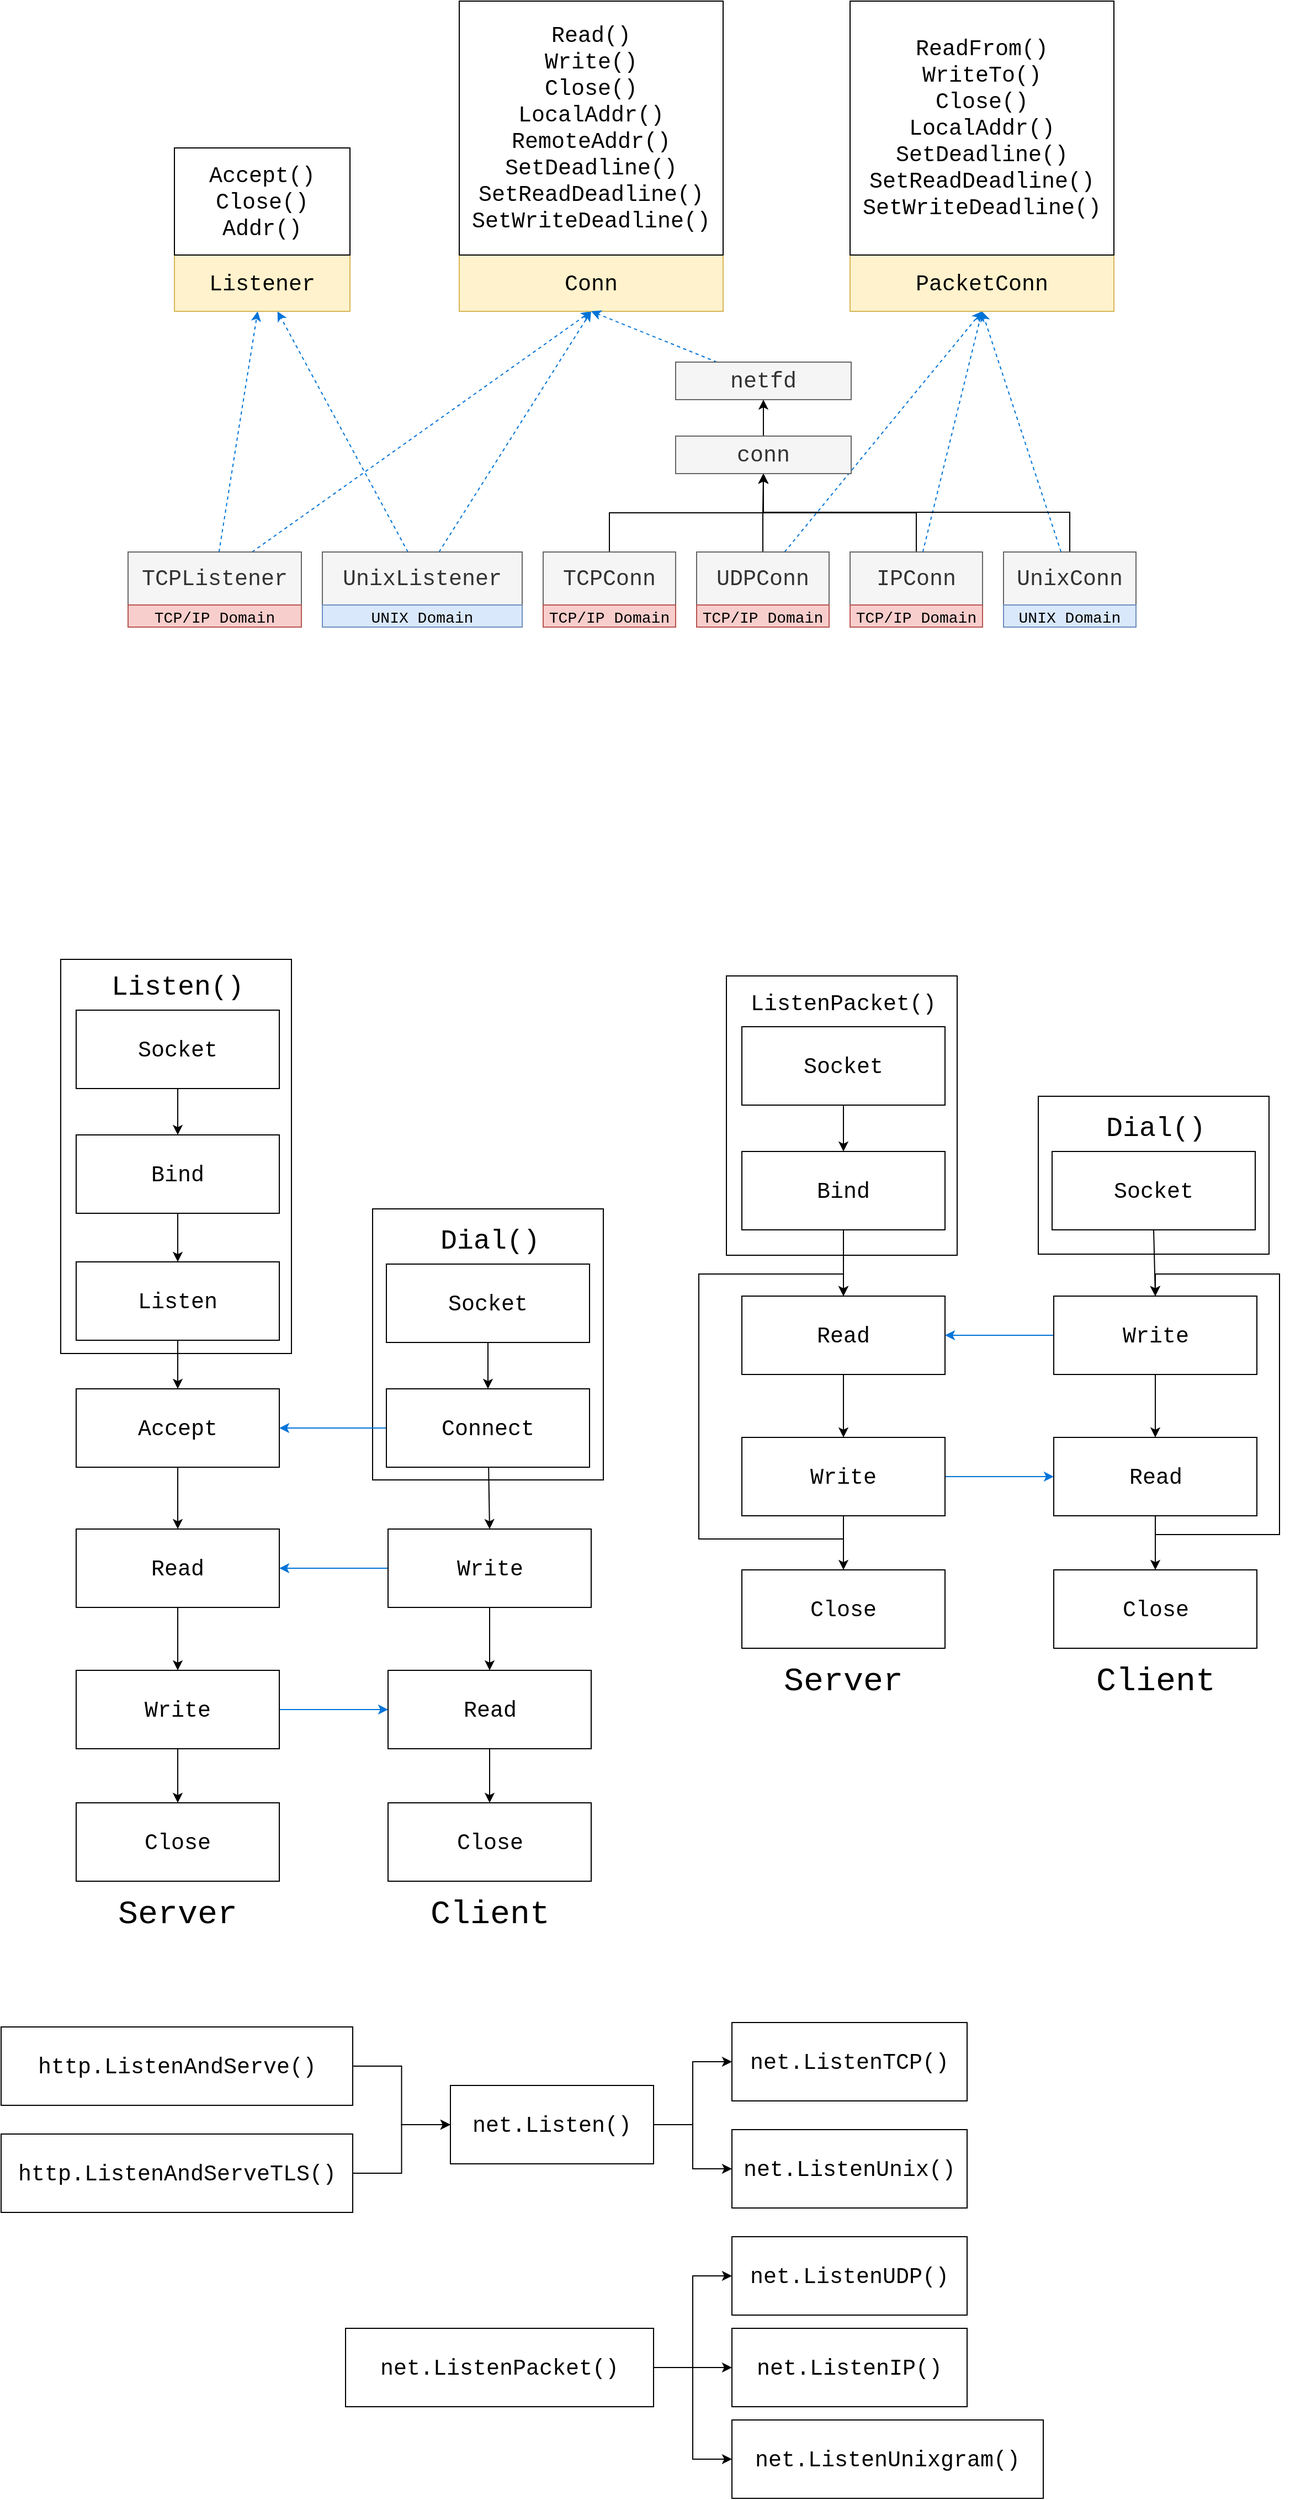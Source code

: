 <mxfile version="14.4.3" type="device"><diagram id="mGm_F8jDpWaIAGKRUgQ8" name="第 1 页"><mxGraphModel dx="1701" dy="940" grid="0" gridSize="10" guides="1" tooltips="1" connect="1" arrows="1" fold="1" page="0" pageScale="1" pageWidth="827" pageHeight="1169" math="0" shadow="0"><root><mxCell id="0"/><mxCell id="1" parent="0"/><mxCell id="R7hDi7ry4vougAEyibQs-56" value="" style="rounded=0;whiteSpace=wrap;html=1;fontFamily=Courier New;fontSize=20;" parent="1" vertex="1"><mxGeometry x="74.5" y="1251" width="209" height="245.5" as="geometry"/></mxCell><mxCell id="R7hDi7ry4vougAEyibQs-55" value="" style="rounded=0;whiteSpace=wrap;html=1;fontFamily=Courier New;fontSize=20;" parent="1" vertex="1"><mxGeometry x="-208" y="1025" width="209" height="357" as="geometry"/></mxCell><mxCell id="cowZSJXzpynsN2g3wQrK-11" style="edgeStyle=orthogonalEdgeStyle;rounded=0;orthogonalLoop=1;jettySize=auto;html=1;entryX=0.5;entryY=1;entryDx=0;entryDy=0;" edge="1" parent="1" source="R7hDi7ry4vougAEyibQs-1" target="R7hDi7ry4vougAEyibQs-9"><mxGeometry relative="1" as="geometry"/></mxCell><mxCell id="R7hDi7ry4vougAEyibQs-1" value="TCPConn" style="rounded=0;whiteSpace=wrap;html=1;fontFamily=Courier New;fontSize=20;fillColor=#f5f5f5;strokeColor=#666666;fontColor=#333333;" parent="1" vertex="1"><mxGeometry x="229" y="656" width="120" height="48" as="geometry"/></mxCell><mxCell id="R7hDi7ry4vougAEyibQs-23" style="rounded=0;orthogonalLoop=1;jettySize=auto;html=1;entryX=0.5;entryY=1;entryDx=0;entryDy=0;dashed=1;fontFamily=Courier New;fontSize=20;strokeColor=#0074D9;" parent="1" source="R7hDi7ry4vougAEyibQs-3" target="R7hDi7ry4vougAEyibQs-22" edge="1"><mxGeometry relative="1" as="geometry"/></mxCell><mxCell id="cowZSJXzpynsN2g3wQrK-10" style="edgeStyle=orthogonalEdgeStyle;rounded=0;orthogonalLoop=1;jettySize=auto;html=1;entryX=0.5;entryY=1;entryDx=0;entryDy=0;" edge="1" parent="1" source="R7hDi7ry4vougAEyibQs-3" target="R7hDi7ry4vougAEyibQs-9"><mxGeometry relative="1" as="geometry"/></mxCell><mxCell id="R7hDi7ry4vougAEyibQs-3" value="UDPConn" style="rounded=0;whiteSpace=wrap;html=1;fontFamily=Courier New;fontSize=20;fillColor=#f5f5f5;strokeColor=#666666;fontColor=#333333;" parent="1" vertex="1"><mxGeometry x="368" y="656" width="120" height="48" as="geometry"/></mxCell><mxCell id="R7hDi7ry4vougAEyibQs-24" style="rounded=0;orthogonalLoop=1;jettySize=auto;html=1;entryX=0.5;entryY=1;entryDx=0;entryDy=0;dashed=1;fontFamily=Courier New;fontSize=20;strokeColor=#0074D9;" parent="1" source="R7hDi7ry4vougAEyibQs-4" target="R7hDi7ry4vougAEyibQs-22" edge="1"><mxGeometry relative="1" as="geometry"/></mxCell><mxCell id="cowZSJXzpynsN2g3wQrK-12" style="edgeStyle=orthogonalEdgeStyle;rounded=0;orthogonalLoop=1;jettySize=auto;html=1;entryX=0.5;entryY=1;entryDx=0;entryDy=0;" edge="1" parent="1" source="R7hDi7ry4vougAEyibQs-4" target="R7hDi7ry4vougAEyibQs-9"><mxGeometry relative="1" as="geometry"/></mxCell><mxCell id="R7hDi7ry4vougAEyibQs-4" value="IPConn" style="rounded=0;whiteSpace=wrap;html=1;fontFamily=Courier New;fontSize=20;fillColor=#f5f5f5;strokeColor=#666666;fontColor=#333333;" parent="1" vertex="1"><mxGeometry x="507" y="656" width="120" height="48" as="geometry"/></mxCell><mxCell id="R7hDi7ry4vougAEyibQs-25" style="rounded=0;orthogonalLoop=1;jettySize=auto;html=1;entryX=0.5;entryY=1;entryDx=0;entryDy=0;dashed=1;fontFamily=Courier New;fontSize=20;strokeColor=#0074D9;" parent="1" source="R7hDi7ry4vougAEyibQs-5" target="R7hDi7ry4vougAEyibQs-22" edge="1"><mxGeometry relative="1" as="geometry"/></mxCell><mxCell id="cowZSJXzpynsN2g3wQrK-13" style="edgeStyle=orthogonalEdgeStyle;rounded=0;orthogonalLoop=1;jettySize=auto;html=1;entryX=0.5;entryY=1;entryDx=0;entryDy=0;" edge="1" parent="1" source="R7hDi7ry4vougAEyibQs-5" target="R7hDi7ry4vougAEyibQs-9"><mxGeometry relative="1" as="geometry"><Array as="points"><mxPoint x="706" y="620"/><mxPoint x="429" y="620"/></Array></mxGeometry></mxCell><mxCell id="R7hDi7ry4vougAEyibQs-5" value="UnixConn" style="rounded=0;whiteSpace=wrap;html=1;fontFamily=Courier New;fontSize=20;fillColor=#f5f5f5;strokeColor=#666666;fontColor=#333333;" parent="1" vertex="1"><mxGeometry x="646" y="656" width="120" height="48" as="geometry"/></mxCell><mxCell id="R7hDi7ry4vougAEyibQs-17" style="rounded=0;orthogonalLoop=1;jettySize=auto;html=1;dashed=1;fontFamily=Courier New;fontSize=20;strokeColor=#0074D9;" parent="1" source="R7hDi7ry4vougAEyibQs-7" target="R7hDi7ry4vougAEyibQs-15" edge="1"><mxGeometry relative="1" as="geometry"/></mxCell><mxCell id="R7hDi7ry4vougAEyibQs-20" style="rounded=0;orthogonalLoop=1;jettySize=auto;html=1;entryX=0.5;entryY=1;entryDx=0;entryDy=0;dashed=1;fontFamily=Courier New;fontSize=20;strokeColor=#0074D9;" parent="1" source="R7hDi7ry4vougAEyibQs-7" target="R7hDi7ry4vougAEyibQs-18" edge="1"><mxGeometry relative="1" as="geometry"/></mxCell><mxCell id="R7hDi7ry4vougAEyibQs-7" value="UnixListener" style="rounded=0;whiteSpace=wrap;html=1;fontFamily=Courier New;fontSize=20;fillColor=#f5f5f5;strokeColor=#666666;fontColor=#333333;" parent="1" vertex="1"><mxGeometry x="29" y="656" width="181" height="48" as="geometry"/></mxCell><mxCell id="R7hDi7ry4vougAEyibQs-16" style="rounded=0;orthogonalLoop=1;jettySize=auto;html=1;fontFamily=Courier New;fontSize=20;dashed=1;strokeColor=#0074D9;" parent="1" source="R7hDi7ry4vougAEyibQs-8" target="R7hDi7ry4vougAEyibQs-15" edge="1"><mxGeometry relative="1" as="geometry"/></mxCell><mxCell id="R7hDi7ry4vougAEyibQs-19" style="rounded=0;orthogonalLoop=1;jettySize=auto;html=1;entryX=0.5;entryY=1;entryDx=0;entryDy=0;dashed=1;fontFamily=Courier New;fontSize=20;strokeColor=#0074D9;" parent="1" source="R7hDi7ry4vougAEyibQs-8" target="R7hDi7ry4vougAEyibQs-18" edge="1"><mxGeometry relative="1" as="geometry"/></mxCell><mxCell id="R7hDi7ry4vougAEyibQs-8" value="TCPListener" style="rounded=0;whiteSpace=wrap;html=1;fontFamily=Courier New;fontSize=20;fillColor=#f5f5f5;strokeColor=#666666;fontColor=#333333;" parent="1" vertex="1"><mxGeometry x="-147" y="656" width="157" height="48" as="geometry"/></mxCell><mxCell id="cowZSJXzpynsN2g3wQrK-16" style="edgeStyle=orthogonalEdgeStyle;rounded=0;orthogonalLoop=1;jettySize=auto;html=1;" edge="1" parent="1" source="R7hDi7ry4vougAEyibQs-9" target="cowZSJXzpynsN2g3wQrK-14"><mxGeometry relative="1" as="geometry"/></mxCell><mxCell id="R7hDi7ry4vougAEyibQs-9" value="conn" style="rounded=0;whiteSpace=wrap;html=1;fontFamily=Courier New;fontSize=20;fillColor=#f5f5f5;strokeColor=#666666;fontColor=#333333;" parent="1" vertex="1"><mxGeometry x="349" y="551" width="159" height="34" as="geometry"/></mxCell><mxCell id="R7hDi7ry4vougAEyibQs-15" value="Listener" style="rounded=0;whiteSpace=wrap;html=1;fontFamily=Courier New;fontSize=20;fillColor=#fff2cc;strokeColor=#d6b656;" parent="1" vertex="1"><mxGeometry x="-105" y="387" width="159" height="51" as="geometry"/></mxCell><mxCell id="R7hDi7ry4vougAEyibQs-18" value="Conn" style="rounded=0;whiteSpace=wrap;html=1;fontFamily=Courier New;fontSize=20;fillColor=#fff2cc;strokeColor=#d6b656;" parent="1" vertex="1"><mxGeometry x="153" y="387" width="239" height="51" as="geometry"/></mxCell><mxCell id="R7hDi7ry4vougAEyibQs-22" value="PacketConn" style="rounded=0;whiteSpace=wrap;html=1;fontFamily=Courier New;fontSize=20;fillColor=#fff2cc;strokeColor=#d6b656;" parent="1" vertex="1"><mxGeometry x="507" y="387" width="239" height="51" as="geometry"/></mxCell><mxCell id="R7hDi7ry4vougAEyibQs-27" value="&lt;blockquote style=&quot;margin: 0 0 0 40px ; border: none ; padding: 0px&quot;&gt;&lt;/blockquote&gt;&lt;span&gt;Accept()&lt;/span&gt;&lt;br&gt;&lt;blockquote style=&quot;margin: 0 0 0 40px ; border: none ; padding: 0px&quot;&gt;&lt;/blockquote&gt;&lt;span&gt;Close()&lt;/span&gt;&lt;br&gt;Addr()" style="rounded=0;whiteSpace=wrap;html=1;fontFamily=Courier New;fontSize=20;align=center;" parent="1" vertex="1"><mxGeometry x="-105" y="290" width="159" height="97" as="geometry"/></mxCell><mxCell id="R7hDi7ry4vougAEyibQs-28" value="Read()&lt;br&gt;Write()&lt;br&gt;Close()&lt;br&gt;LocalAddr()&lt;br&gt;RemoteAddr()&lt;br&gt;SetDeadline()&lt;br&gt;SetReadDeadline()&lt;br&gt;SetWriteDeadline()&lt;br&gt;&lt;blockquote style=&quot;margin: 0 0 0 40px ; border: none ; padding: 0px&quot;&gt;&lt;/blockquote&gt;" style="rounded=0;whiteSpace=wrap;html=1;fontFamily=Courier New;fontSize=20;align=center;" parent="1" vertex="1"><mxGeometry x="153" y="157" width="239" height="230" as="geometry"/></mxCell><mxCell id="R7hDi7ry4vougAEyibQs-29" value="ReadFrom()&lt;br&gt;WriteTo()&lt;br&gt;Close()&lt;br&gt;LocalAddr()&lt;br&gt;SetDeadline()&lt;br&gt;SetReadDeadline()&lt;br&gt;SetWriteDeadline()&lt;br&gt;&lt;blockquote style=&quot;margin: 0 0 0 40px ; border: none ; padding: 0px&quot;&gt;&lt;/blockquote&gt;" style="rounded=0;whiteSpace=wrap;html=1;fontFamily=Courier New;fontSize=20;align=center;" parent="1" vertex="1"><mxGeometry x="507" y="157" width="239" height="230" as="geometry"/></mxCell><mxCell id="R7hDi7ry4vougAEyibQs-35" style="edgeStyle=none;rounded=0;orthogonalLoop=1;jettySize=auto;html=1;entryX=0.5;entryY=0;entryDx=0;entryDy=0;fontFamily=Courier New;fontSize=20;" parent="1" source="R7hDi7ry4vougAEyibQs-30" target="R7hDi7ry4vougAEyibQs-31" edge="1"><mxGeometry relative="1" as="geometry"/></mxCell><mxCell id="R7hDi7ry4vougAEyibQs-30" value="Socket" style="rounded=0;whiteSpace=wrap;html=1;fontFamily=Courier New;fontSize=20;" parent="1" vertex="1"><mxGeometry x="-194" y="1071" width="184" height="71" as="geometry"/></mxCell><mxCell id="R7hDi7ry4vougAEyibQs-36" style="edgeStyle=none;rounded=0;orthogonalLoop=1;jettySize=auto;html=1;entryX=0.5;entryY=0;entryDx=0;entryDy=0;strokeColor=#000000;fontFamily=Courier New;fontSize=20;" parent="1" source="R7hDi7ry4vougAEyibQs-31" target="R7hDi7ry4vougAEyibQs-32" edge="1"><mxGeometry relative="1" as="geometry"/></mxCell><mxCell id="R7hDi7ry4vougAEyibQs-31" value="Bind" style="rounded=0;whiteSpace=wrap;html=1;fontFamily=Courier New;fontSize=20;" parent="1" vertex="1"><mxGeometry x="-194" y="1184" width="184" height="71" as="geometry"/></mxCell><mxCell id="R7hDi7ry4vougAEyibQs-37" style="edgeStyle=none;rounded=0;orthogonalLoop=1;jettySize=auto;html=1;entryX=0.5;entryY=0;entryDx=0;entryDy=0;strokeColor=#000000;fontFamily=Courier New;fontSize=20;" parent="1" source="R7hDi7ry4vougAEyibQs-32" target="R7hDi7ry4vougAEyibQs-33" edge="1"><mxGeometry relative="1" as="geometry"/></mxCell><mxCell id="R7hDi7ry4vougAEyibQs-32" value="Listen" style="rounded=0;whiteSpace=wrap;html=1;fontFamily=Courier New;fontSize=20;" parent="1" vertex="1"><mxGeometry x="-194" y="1299" width="184" height="71" as="geometry"/></mxCell><mxCell id="R7hDi7ry4vougAEyibQs-38" style="edgeStyle=none;rounded=0;orthogonalLoop=1;jettySize=auto;html=1;strokeColor=#000000;fontFamily=Courier New;fontSize=20;" parent="1" source="R7hDi7ry4vougAEyibQs-33" target="R7hDi7ry4vougAEyibQs-34" edge="1"><mxGeometry relative="1" as="geometry"/></mxCell><mxCell id="R7hDi7ry4vougAEyibQs-33" value="Accept" style="rounded=0;whiteSpace=wrap;html=1;fontFamily=Courier New;fontSize=20;" parent="1" vertex="1"><mxGeometry x="-194" y="1414" width="184" height="71" as="geometry"/></mxCell><mxCell id="R7hDi7ry4vougAEyibQs-40" style="edgeStyle=none;rounded=0;orthogonalLoop=1;jettySize=auto;html=1;entryX=0.5;entryY=0;entryDx=0;entryDy=0;strokeColor=#000000;fontFamily=Courier New;fontSize=20;" parent="1" source="R7hDi7ry4vougAEyibQs-34" target="R7hDi7ry4vougAEyibQs-39" edge="1"><mxGeometry relative="1" as="geometry"/></mxCell><mxCell id="R7hDi7ry4vougAEyibQs-34" value="Read" style="rounded=0;whiteSpace=wrap;html=1;fontFamily=Courier New;fontSize=20;" parent="1" vertex="1"><mxGeometry x="-194" y="1541" width="184" height="71" as="geometry"/></mxCell><mxCell id="R7hDi7ry4vougAEyibQs-46" style="edgeStyle=none;rounded=0;orthogonalLoop=1;jettySize=auto;html=1;strokeColor=#000000;fontFamily=Courier New;fontSize=20;" parent="1" source="R7hDi7ry4vougAEyibQs-39" target="R7hDi7ry4vougAEyibQs-41" edge="1"><mxGeometry relative="1" as="geometry"/></mxCell><mxCell id="R7hDi7ry4vougAEyibQs-50" style="edgeStyle=none;rounded=0;orthogonalLoop=1;jettySize=auto;html=1;fontFamily=Courier New;fontSize=20;strokeColor=#0074D9;" parent="1" source="R7hDi7ry4vougAEyibQs-39" target="R7hDi7ry4vougAEyibQs-49" edge="1"><mxGeometry relative="1" as="geometry"/></mxCell><mxCell id="R7hDi7ry4vougAEyibQs-39" value="Write" style="rounded=0;whiteSpace=wrap;html=1;fontFamily=Courier New;fontSize=20;" parent="1" vertex="1"><mxGeometry x="-194" y="1669" width="184" height="71" as="geometry"/></mxCell><mxCell id="R7hDi7ry4vougAEyibQs-41" value="Close" style="rounded=0;whiteSpace=wrap;html=1;fontFamily=Courier New;fontSize=20;" parent="1" vertex="1"><mxGeometry x="-194" y="1789" width="184" height="71" as="geometry"/></mxCell><mxCell id="R7hDi7ry4vougAEyibQs-44" style="edgeStyle=none;rounded=0;orthogonalLoop=1;jettySize=auto;html=1;entryX=0.5;entryY=0;entryDx=0;entryDy=0;strokeColor=#000000;fontFamily=Courier New;fontSize=20;" parent="1" source="R7hDi7ry4vougAEyibQs-42" target="R7hDi7ry4vougAEyibQs-43" edge="1"><mxGeometry relative="1" as="geometry"/></mxCell><mxCell id="R7hDi7ry4vougAEyibQs-42" value="Socket" style="rounded=0;whiteSpace=wrap;html=1;fontFamily=Courier New;fontSize=20;" parent="1" vertex="1"><mxGeometry x="87" y="1301" width="184" height="71" as="geometry"/></mxCell><mxCell id="R7hDi7ry4vougAEyibQs-45" style="edgeStyle=none;rounded=0;orthogonalLoop=1;jettySize=auto;html=1;entryX=1;entryY=0.5;entryDx=0;entryDy=0;fontFamily=Courier New;fontSize=20;strokeColor=#0074D9;" parent="1" source="R7hDi7ry4vougAEyibQs-43" target="R7hDi7ry4vougAEyibQs-33" edge="1"><mxGeometry relative="1" as="geometry"/></mxCell><mxCell id="R7hDi7ry4vougAEyibQs-51" style="edgeStyle=none;rounded=0;orthogonalLoop=1;jettySize=auto;html=1;entryX=0.5;entryY=0;entryDx=0;entryDy=0;strokeColor=#000000;fontFamily=Courier New;fontSize=20;" parent="1" source="R7hDi7ry4vougAEyibQs-43" target="R7hDi7ry4vougAEyibQs-47" edge="1"><mxGeometry relative="1" as="geometry"/></mxCell><mxCell id="R7hDi7ry4vougAEyibQs-43" value="Connect" style="rounded=0;whiteSpace=wrap;html=1;fontFamily=Courier New;fontSize=20;" parent="1" vertex="1"><mxGeometry x="87" y="1414" width="184" height="71" as="geometry"/></mxCell><mxCell id="R7hDi7ry4vougAEyibQs-48" style="edgeStyle=none;rounded=0;orthogonalLoop=1;jettySize=auto;html=1;entryX=1;entryY=0.5;entryDx=0;entryDy=0;fontFamily=Courier New;fontSize=20;strokeColor=#0074D9;" parent="1" source="R7hDi7ry4vougAEyibQs-47" target="R7hDi7ry4vougAEyibQs-34" edge="1"><mxGeometry relative="1" as="geometry"/></mxCell><mxCell id="R7hDi7ry4vougAEyibQs-52" style="edgeStyle=none;rounded=0;orthogonalLoop=1;jettySize=auto;html=1;strokeColor=#000000;fontFamily=Courier New;fontSize=20;" parent="1" source="R7hDi7ry4vougAEyibQs-47" target="R7hDi7ry4vougAEyibQs-49" edge="1"><mxGeometry relative="1" as="geometry"/></mxCell><mxCell id="R7hDi7ry4vougAEyibQs-47" value="Write" style="rounded=0;whiteSpace=wrap;html=1;fontFamily=Courier New;fontSize=20;" parent="1" vertex="1"><mxGeometry x="88.5" y="1541" width="184" height="71" as="geometry"/></mxCell><mxCell id="R7hDi7ry4vougAEyibQs-54" style="edgeStyle=none;rounded=0;orthogonalLoop=1;jettySize=auto;html=1;entryX=0.5;entryY=0;entryDx=0;entryDy=0;strokeColor=#000000;fontFamily=Courier New;fontSize=20;" parent="1" source="R7hDi7ry4vougAEyibQs-49" target="R7hDi7ry4vougAEyibQs-53" edge="1"><mxGeometry relative="1" as="geometry"/></mxCell><mxCell id="R7hDi7ry4vougAEyibQs-49" value="Read" style="rounded=0;whiteSpace=wrap;html=1;fontFamily=Courier New;fontSize=20;" parent="1" vertex="1"><mxGeometry x="88.5" y="1669" width="184" height="71" as="geometry"/></mxCell><mxCell id="R7hDi7ry4vougAEyibQs-53" value="Close" style="rounded=0;whiteSpace=wrap;html=1;fontFamily=Courier New;fontSize=20;" parent="1" vertex="1"><mxGeometry x="88.5" y="1789" width="184" height="71" as="geometry"/></mxCell><mxCell id="R7hDi7ry4vougAEyibQs-57" value="&lt;font style=&quot;font-size: 25px&quot;&gt;Listen()&lt;/font&gt;" style="text;html=1;strokeColor=none;fillColor=none;align=center;verticalAlign=middle;whiteSpace=wrap;rounded=0;fontFamily=Courier New;fontSize=20;" parent="1" vertex="1"><mxGeometry x="-122" y="1040" width="40" height="20" as="geometry"/></mxCell><mxCell id="R7hDi7ry4vougAEyibQs-58" value="&lt;font style=&quot;font-size: 25px&quot;&gt;Dial()&lt;/font&gt;" style="text;html=1;strokeColor=none;fillColor=none;align=center;verticalAlign=middle;whiteSpace=wrap;rounded=0;fontFamily=Courier New;fontSize=20;" parent="1" vertex="1"><mxGeometry x="160.5" y="1270" width="40" height="20" as="geometry"/></mxCell><mxCell id="R7hDi7ry4vougAEyibQs-59" value="&lt;font style=&quot;font-size: 30px&quot;&gt;Server&lt;/font&gt;" style="text;html=1;strokeColor=none;fillColor=none;align=center;verticalAlign=middle;whiteSpace=wrap;rounded=0;fontFamily=Courier New;fontSize=20;" parent="1" vertex="1"><mxGeometry x="-122" y="1879" width="40" height="20" as="geometry"/></mxCell><mxCell id="R7hDi7ry4vougAEyibQs-60" value="&lt;font style=&quot;font-size: 30px&quot;&gt;Client&lt;/font&gt;" style="text;html=1;strokeColor=none;fillColor=none;align=center;verticalAlign=middle;whiteSpace=wrap;rounded=0;fontFamily=Courier New;fontSize=20;" parent="1" vertex="1"><mxGeometry x="160.5" y="1879" width="40" height="20" as="geometry"/></mxCell><mxCell id="R7hDi7ry4vougAEyibQs-61" value="" style="rounded=0;whiteSpace=wrap;html=1;fontFamily=Courier New;fontSize=20;" parent="1" vertex="1"><mxGeometry x="677.5" y="1149" width="209" height="143" as="geometry"/></mxCell><mxCell id="R7hDi7ry4vougAEyibQs-62" value="" style="rounded=0;whiteSpace=wrap;html=1;fontFamily=Courier New;fontSize=20;" parent="1" vertex="1"><mxGeometry x="395" y="1040" width="209" height="253" as="geometry"/></mxCell><mxCell id="R7hDi7ry4vougAEyibQs-63" style="edgeStyle=none;rounded=0;orthogonalLoop=1;jettySize=auto;html=1;entryX=0.5;entryY=0;entryDx=0;entryDy=0;fontFamily=Courier New;fontSize=20;" parent="1" source="R7hDi7ry4vougAEyibQs-64" target="R7hDi7ry4vougAEyibQs-66" edge="1"><mxGeometry relative="1" as="geometry"/></mxCell><mxCell id="R7hDi7ry4vougAEyibQs-64" value="Socket" style="rounded=0;whiteSpace=wrap;html=1;fontFamily=Courier New;fontSize=20;" parent="1" vertex="1"><mxGeometry x="409" y="1086" width="184" height="71" as="geometry"/></mxCell><mxCell id="R7hDi7ry4vougAEyibQs-94" style="edgeStyle=none;rounded=0;orthogonalLoop=1;jettySize=auto;html=1;entryX=0.5;entryY=0;entryDx=0;entryDy=0;strokeColor=#000000;fontFamily=Courier New;fontSize=20;" parent="1" source="R7hDi7ry4vougAEyibQs-66" target="R7hDi7ry4vougAEyibQs-72" edge="1"><mxGeometry relative="1" as="geometry"/></mxCell><mxCell id="R7hDi7ry4vougAEyibQs-66" value="Bind" style="rounded=0;whiteSpace=wrap;html=1;fontFamily=Courier New;fontSize=20;" parent="1" vertex="1"><mxGeometry x="409" y="1199" width="184" height="71" as="geometry"/></mxCell><mxCell id="R7hDi7ry4vougAEyibQs-71" style="edgeStyle=none;rounded=0;orthogonalLoop=1;jettySize=auto;html=1;entryX=0.5;entryY=0;entryDx=0;entryDy=0;strokeColor=#000000;fontFamily=Courier New;fontSize=20;" parent="1" source="R7hDi7ry4vougAEyibQs-72" target="R7hDi7ry4vougAEyibQs-75" edge="1"><mxGeometry relative="1" as="geometry"/></mxCell><mxCell id="R7hDi7ry4vougAEyibQs-72" value="Read" style="rounded=0;whiteSpace=wrap;html=1;fontFamily=Courier New;fontSize=20;" parent="1" vertex="1"><mxGeometry x="409" y="1330" width="184" height="71" as="geometry"/></mxCell><mxCell id="R7hDi7ry4vougAEyibQs-73" style="edgeStyle=none;rounded=0;orthogonalLoop=1;jettySize=auto;html=1;strokeColor=#000000;fontFamily=Courier New;fontSize=20;" parent="1" source="R7hDi7ry4vougAEyibQs-75" target="R7hDi7ry4vougAEyibQs-76" edge="1"><mxGeometry relative="1" as="geometry"/></mxCell><mxCell id="R7hDi7ry4vougAEyibQs-74" style="edgeStyle=none;rounded=0;orthogonalLoop=1;jettySize=auto;html=1;fontFamily=Courier New;fontSize=20;strokeColor=#0074D9;" parent="1" source="R7hDi7ry4vougAEyibQs-75" target="R7hDi7ry4vougAEyibQs-86" edge="1"><mxGeometry relative="1" as="geometry"/></mxCell><mxCell id="R7hDi7ry4vougAEyibQs-96" style="edgeStyle=orthogonalEdgeStyle;rounded=0;orthogonalLoop=1;jettySize=auto;html=1;entryX=0.5;entryY=0;entryDx=0;entryDy=0;strokeColor=#000000;fontFamily=Courier New;fontSize=20;exitX=0.5;exitY=1;exitDx=0;exitDy=0;" parent="1" source="R7hDi7ry4vougAEyibQs-75" target="R7hDi7ry4vougAEyibQs-72" edge="1"><mxGeometry relative="1" as="geometry"><Array as="points"><mxPoint x="501" y="1550"/><mxPoint x="370" y="1550"/><mxPoint x="370" y="1310"/><mxPoint x="501" y="1310"/></Array></mxGeometry></mxCell><mxCell id="R7hDi7ry4vougAEyibQs-75" value="Write" style="rounded=0;whiteSpace=wrap;html=1;fontFamily=Courier New;fontSize=20;" parent="1" vertex="1"><mxGeometry x="409" y="1458" width="184" height="71" as="geometry"/></mxCell><mxCell id="R7hDi7ry4vougAEyibQs-76" value="Close" style="rounded=0;whiteSpace=wrap;html=1;fontFamily=Courier New;fontSize=20;" parent="1" vertex="1"><mxGeometry x="409" y="1578" width="184" height="71" as="geometry"/></mxCell><mxCell id="R7hDi7ry4vougAEyibQs-78" value="Socket" style="rounded=0;whiteSpace=wrap;html=1;fontFamily=Courier New;fontSize=20;" parent="1" vertex="1"><mxGeometry x="690" y="1199" width="184" height="71" as="geometry"/></mxCell><mxCell id="R7hDi7ry4vougAEyibQs-80" style="edgeStyle=none;rounded=0;orthogonalLoop=1;jettySize=auto;html=1;entryX=0.5;entryY=0;entryDx=0;entryDy=0;strokeColor=#000000;fontFamily=Courier New;fontSize=20;exitX=0.5;exitY=1;exitDx=0;exitDy=0;" parent="1" source="R7hDi7ry4vougAEyibQs-78" target="R7hDi7ry4vougAEyibQs-84" edge="1"><mxGeometry relative="1" as="geometry"><mxPoint x="782.582" y="1274" as="sourcePoint"/></mxGeometry></mxCell><mxCell id="R7hDi7ry4vougAEyibQs-82" style="edgeStyle=none;rounded=0;orthogonalLoop=1;jettySize=auto;html=1;entryX=1;entryY=0.5;entryDx=0;entryDy=0;fontFamily=Courier New;fontSize=20;strokeColor=#0074D9;" parent="1" source="R7hDi7ry4vougAEyibQs-84" target="R7hDi7ry4vougAEyibQs-72" edge="1"><mxGeometry relative="1" as="geometry"/></mxCell><mxCell id="R7hDi7ry4vougAEyibQs-83" style="edgeStyle=none;rounded=0;orthogonalLoop=1;jettySize=auto;html=1;strokeColor=#000000;fontFamily=Courier New;fontSize=20;" parent="1" source="R7hDi7ry4vougAEyibQs-84" target="R7hDi7ry4vougAEyibQs-86" edge="1"><mxGeometry relative="1" as="geometry"/></mxCell><mxCell id="R7hDi7ry4vougAEyibQs-84" value="Write" style="rounded=0;whiteSpace=wrap;html=1;fontFamily=Courier New;fontSize=20;" parent="1" vertex="1"><mxGeometry x="691.5" y="1330" width="184" height="71" as="geometry"/></mxCell><mxCell id="R7hDi7ry4vougAEyibQs-85" style="edgeStyle=none;rounded=0;orthogonalLoop=1;jettySize=auto;html=1;entryX=0.5;entryY=0;entryDx=0;entryDy=0;strokeColor=#000000;fontFamily=Courier New;fontSize=20;" parent="1" source="R7hDi7ry4vougAEyibQs-86" target="R7hDi7ry4vougAEyibQs-87" edge="1"><mxGeometry relative="1" as="geometry"/></mxCell><mxCell id="R7hDi7ry4vougAEyibQs-98" style="edgeStyle=orthogonalEdgeStyle;rounded=0;orthogonalLoop=1;jettySize=auto;html=1;entryX=0.5;entryY=0;entryDx=0;entryDy=0;strokeColor=#000000;fontFamily=Courier New;fontSize=20;" parent="1" source="R7hDi7ry4vougAEyibQs-86" target="R7hDi7ry4vougAEyibQs-84" edge="1"><mxGeometry relative="1" as="geometry"><Array as="points"><mxPoint x="783" y="1546"/><mxPoint x="896" y="1546"/><mxPoint x="896" y="1310"/><mxPoint x="783" y="1310"/></Array></mxGeometry></mxCell><mxCell id="R7hDi7ry4vougAEyibQs-86" value="Read" style="rounded=0;whiteSpace=wrap;html=1;fontFamily=Courier New;fontSize=20;" parent="1" vertex="1"><mxGeometry x="691.5" y="1458" width="184" height="71" as="geometry"/></mxCell><mxCell id="R7hDi7ry4vougAEyibQs-87" value="Close" style="rounded=0;whiteSpace=wrap;html=1;fontFamily=Courier New;fontSize=20;" parent="1" vertex="1"><mxGeometry x="691.5" y="1578" width="184" height="71" as="geometry"/></mxCell><mxCell id="R7hDi7ry4vougAEyibQs-88" value="&lt;font style=&quot;font-size: 20px&quot;&gt;ListenPacket()&lt;/font&gt;" style="text;html=1;strokeColor=none;fillColor=none;align=center;verticalAlign=middle;whiteSpace=wrap;rounded=0;fontFamily=Courier New;fontSize=20;" parent="1" vertex="1"><mxGeometry x="481" y="1055" width="40" height="20" as="geometry"/></mxCell><mxCell id="R7hDi7ry4vougAEyibQs-89" value="&lt;font style=&quot;font-size: 25px&quot;&gt;Dial()&lt;/font&gt;" style="text;html=1;strokeColor=none;fillColor=none;align=center;verticalAlign=middle;whiteSpace=wrap;rounded=0;fontFamily=Courier New;fontSize=20;" parent="1" vertex="1"><mxGeometry x="763.5" y="1168" width="40" height="20" as="geometry"/></mxCell><mxCell id="R7hDi7ry4vougAEyibQs-90" value="&lt;font style=&quot;font-size: 30px&quot;&gt;Server&lt;/font&gt;" style="text;html=1;strokeColor=none;fillColor=none;align=center;verticalAlign=middle;whiteSpace=wrap;rounded=0;fontFamily=Courier New;fontSize=20;" parent="1" vertex="1"><mxGeometry x="481" y="1668" width="40" height="20" as="geometry"/></mxCell><mxCell id="R7hDi7ry4vougAEyibQs-91" value="&lt;font style=&quot;font-size: 30px&quot;&gt;Client&lt;/font&gt;" style="text;html=1;strokeColor=none;fillColor=none;align=center;verticalAlign=middle;whiteSpace=wrap;rounded=0;fontFamily=Courier New;fontSize=20;" parent="1" vertex="1"><mxGeometry x="763.5" y="1668" width="40" height="20" as="geometry"/></mxCell><mxCell id="cowZSJXzpynsN2g3wQrK-1" value="&lt;font style=&quot;font-size: 14px&quot;&gt;TCP/IP Domain&lt;/font&gt;" style="rounded=0;whiteSpace=wrap;html=1;fontFamily=Courier New;fontSize=20;fillColor=#f8cecc;strokeColor=#b85450;" vertex="1" parent="1"><mxGeometry x="229" y="704" width="120" height="20" as="geometry"/></mxCell><mxCell id="cowZSJXzpynsN2g3wQrK-2" value="&lt;font style=&quot;font-size: 14px&quot;&gt;TCP/IP Domain&lt;/font&gt;" style="rounded=0;whiteSpace=wrap;html=1;fontFamily=Courier New;fontSize=20;fillColor=#f8cecc;strokeColor=#b85450;" vertex="1" parent="1"><mxGeometry x="368" y="704" width="120" height="20" as="geometry"/></mxCell><mxCell id="cowZSJXzpynsN2g3wQrK-3" value="&lt;font style=&quot;font-size: 14px&quot;&gt;TCP/IP Domain&lt;/font&gt;" style="rounded=0;whiteSpace=wrap;html=1;fontFamily=Courier New;fontSize=20;fillColor=#f8cecc;strokeColor=#b85450;" vertex="1" parent="1"><mxGeometry x="507" y="704" width="120" height="20" as="geometry"/></mxCell><mxCell id="cowZSJXzpynsN2g3wQrK-5" value="&lt;font style=&quot;font-size: 14px&quot;&gt;UNIX Domain&lt;/font&gt;" style="rounded=0;whiteSpace=wrap;html=1;fontFamily=Courier New;fontSize=20;fillColor=#dae8fc;strokeColor=#6c8ebf;" vertex="1" parent="1"><mxGeometry x="646" y="704" width="120" height="20" as="geometry"/></mxCell><mxCell id="cowZSJXzpynsN2g3wQrK-6" value="&lt;font style=&quot;font-size: 14px&quot;&gt;UNIX Domain&lt;/font&gt;" style="rounded=0;whiteSpace=wrap;html=1;fontFamily=Courier New;fontSize=20;fillColor=#dae8fc;strokeColor=#6c8ebf;" vertex="1" parent="1"><mxGeometry x="29" y="704" width="181" height="20" as="geometry"/></mxCell><mxCell id="cowZSJXzpynsN2g3wQrK-7" value="&lt;font style=&quot;font-size: 14px&quot;&gt;TCP/IP Domain&lt;/font&gt;" style="rounded=0;whiteSpace=wrap;html=1;fontFamily=Courier New;fontSize=20;fillColor=#f8cecc;strokeColor=#b85450;" vertex="1" parent="1"><mxGeometry x="-147" y="704" width="157" height="20" as="geometry"/></mxCell><mxCell id="cowZSJXzpynsN2g3wQrK-15" style="rounded=0;orthogonalLoop=1;jettySize=auto;html=1;entryX=0.5;entryY=1;entryDx=0;entryDy=0;strokeColor=#0074D9;dashed=1;" edge="1" parent="1" source="cowZSJXzpynsN2g3wQrK-14" target="R7hDi7ry4vougAEyibQs-18"><mxGeometry relative="1" as="geometry"/></mxCell><mxCell id="cowZSJXzpynsN2g3wQrK-14" value="netfd" style="rounded=0;whiteSpace=wrap;html=1;fontFamily=Courier New;fontSize=20;fillColor=#f5f5f5;strokeColor=#666666;fontColor=#333333;" vertex="1" parent="1"><mxGeometry x="349" y="484" width="159" height="34" as="geometry"/></mxCell><mxCell id="cowZSJXzpynsN2g3wQrK-25" style="edgeStyle=orthogonalEdgeStyle;rounded=0;orthogonalLoop=1;jettySize=auto;html=1;entryX=0;entryY=0.5;entryDx=0;entryDy=0;strokeColor=#000000;" edge="1" parent="1" source="cowZSJXzpynsN2g3wQrK-18" target="cowZSJXzpynsN2g3wQrK-23"><mxGeometry relative="1" as="geometry"/></mxCell><mxCell id="cowZSJXzpynsN2g3wQrK-26" style="edgeStyle=orthogonalEdgeStyle;rounded=0;orthogonalLoop=1;jettySize=auto;html=1;strokeColor=#000000;" edge="1" parent="1" source="cowZSJXzpynsN2g3wQrK-18" target="cowZSJXzpynsN2g3wQrK-24"><mxGeometry relative="1" as="geometry"/></mxCell><mxCell id="cowZSJXzpynsN2g3wQrK-18" value="net.Listen()" style="rounded=0;whiteSpace=wrap;html=1;fontFamily=Courier New;fontSize=20;" vertex="1" parent="1"><mxGeometry x="145" y="2045" width="184" height="71" as="geometry"/></mxCell><mxCell id="cowZSJXzpynsN2g3wQrK-21" style="edgeStyle=orthogonalEdgeStyle;rounded=0;orthogonalLoop=1;jettySize=auto;html=1;entryX=0;entryY=0.5;entryDx=0;entryDy=0;" edge="1" parent="1" source="cowZSJXzpynsN2g3wQrK-19" target="cowZSJXzpynsN2g3wQrK-18"><mxGeometry relative="1" as="geometry"/></mxCell><mxCell id="cowZSJXzpynsN2g3wQrK-19" value="http.ListenAndServe()" style="rounded=0;whiteSpace=wrap;html=1;fontFamily=Courier New;fontSize=20;" vertex="1" parent="1"><mxGeometry x="-262" y="1992" width="318.5" height="71" as="geometry"/></mxCell><mxCell id="cowZSJXzpynsN2g3wQrK-22" style="edgeStyle=orthogonalEdgeStyle;rounded=0;orthogonalLoop=1;jettySize=auto;html=1;entryX=0;entryY=0.5;entryDx=0;entryDy=0;strokeColor=#000000;" edge="1" parent="1" source="cowZSJXzpynsN2g3wQrK-20" target="cowZSJXzpynsN2g3wQrK-18"><mxGeometry relative="1" as="geometry"/></mxCell><mxCell id="cowZSJXzpynsN2g3wQrK-20" value="http.ListenAndServeTLS()" style="rounded=0;whiteSpace=wrap;html=1;fontFamily=Courier New;fontSize=20;" vertex="1" parent="1"><mxGeometry x="-262" y="2089" width="318.5" height="71" as="geometry"/></mxCell><mxCell id="cowZSJXzpynsN2g3wQrK-23" value="net.ListenTCP()" style="rounded=0;whiteSpace=wrap;html=1;fontFamily=Courier New;fontSize=20;" vertex="1" parent="1"><mxGeometry x="400" y="1988" width="213" height="71" as="geometry"/></mxCell><mxCell id="cowZSJXzpynsN2g3wQrK-24" value="net.ListenUnix()" style="rounded=0;whiteSpace=wrap;html=1;fontFamily=Courier New;fontSize=20;" vertex="1" parent="1"><mxGeometry x="400" y="2085" width="213" height="71" as="geometry"/></mxCell><mxCell id="cowZSJXzpynsN2g3wQrK-31" style="edgeStyle=orthogonalEdgeStyle;rounded=0;orthogonalLoop=1;jettySize=auto;html=1;entryX=0;entryY=0.5;entryDx=0;entryDy=0;strokeColor=#000000;" edge="1" parent="1" source="cowZSJXzpynsN2g3wQrK-27" target="cowZSJXzpynsN2g3wQrK-28"><mxGeometry relative="1" as="geometry"/></mxCell><mxCell id="cowZSJXzpynsN2g3wQrK-32" style="edgeStyle=orthogonalEdgeStyle;rounded=0;orthogonalLoop=1;jettySize=auto;html=1;entryX=0;entryY=0.5;entryDx=0;entryDy=0;strokeColor=#000000;" edge="1" parent="1" source="cowZSJXzpynsN2g3wQrK-27" target="cowZSJXzpynsN2g3wQrK-29"><mxGeometry relative="1" as="geometry"/></mxCell><mxCell id="cowZSJXzpynsN2g3wQrK-33" style="edgeStyle=orthogonalEdgeStyle;rounded=0;orthogonalLoop=1;jettySize=auto;html=1;entryX=0;entryY=0.5;entryDx=0;entryDy=0;strokeColor=#000000;" edge="1" parent="1" source="cowZSJXzpynsN2g3wQrK-27" target="cowZSJXzpynsN2g3wQrK-30"><mxGeometry relative="1" as="geometry"/></mxCell><mxCell id="cowZSJXzpynsN2g3wQrK-27" value="net.ListenPacket()" style="rounded=0;whiteSpace=wrap;html=1;fontFamily=Courier New;fontSize=20;" vertex="1" parent="1"><mxGeometry x="50" y="2265" width="279" height="71" as="geometry"/></mxCell><mxCell id="cowZSJXzpynsN2g3wQrK-28" value="net.ListenUDP()" style="rounded=0;whiteSpace=wrap;html=1;fontFamily=Courier New;fontSize=20;" vertex="1" parent="1"><mxGeometry x="400" y="2182" width="213" height="71" as="geometry"/></mxCell><mxCell id="cowZSJXzpynsN2g3wQrK-29" value="net.ListenIP()" style="rounded=0;whiteSpace=wrap;html=1;fontFamily=Courier New;fontSize=20;" vertex="1" parent="1"><mxGeometry x="400" y="2265" width="213" height="71" as="geometry"/></mxCell><mxCell id="cowZSJXzpynsN2g3wQrK-30" value="net.ListenUnixgram()" style="rounded=0;whiteSpace=wrap;html=1;fontFamily=Courier New;fontSize=20;" vertex="1" parent="1"><mxGeometry x="400" y="2348" width="282" height="71" as="geometry"/></mxCell></root></mxGraphModel></diagram></mxfile>